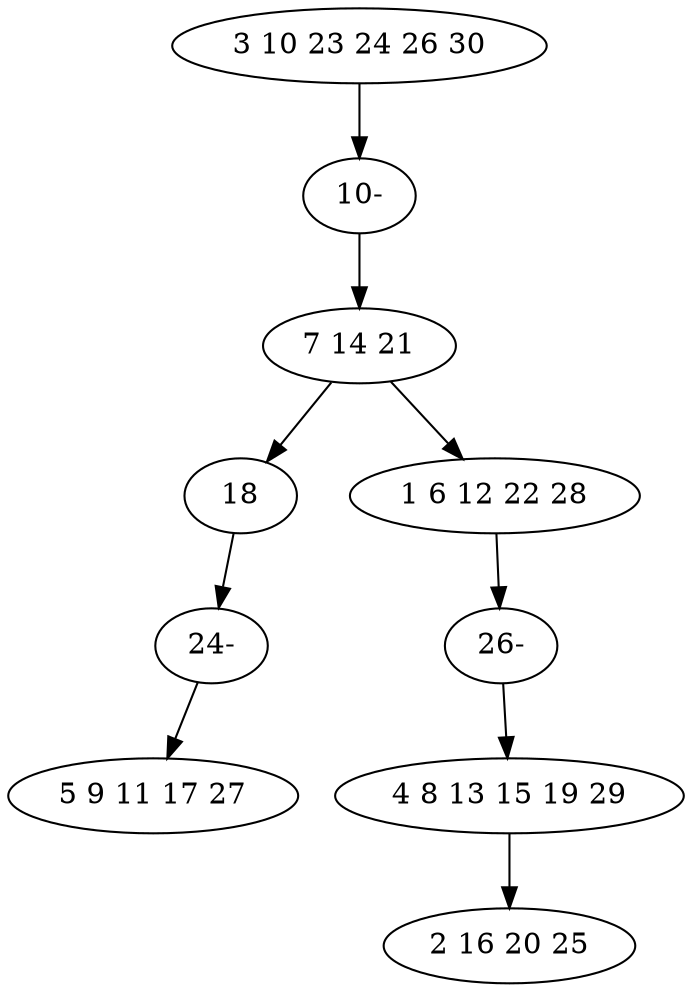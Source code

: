 digraph true_tree {
	"0" -> "8"
	"1" -> "2"
	"1" -> "3"
	"3" -> "7"
	"2" -> "9"
	"4" -> "6"
	"7" -> "4"
	"8" -> "1"
	"9" -> "5"
	"0" [label="3 10 23 24 26 30"];
	"1" [label="7 14 21"];
	"2" [label="18"];
	"3" [label="1 6 12 22 28"];
	"4" [label="4 8 13 15 19 29"];
	"5" [label="5 9 11 17 27"];
	"6" [label="2 16 20 25"];
	"7" [label="26-"];
	"8" [label="10-"];
	"9" [label="24-"];
}
